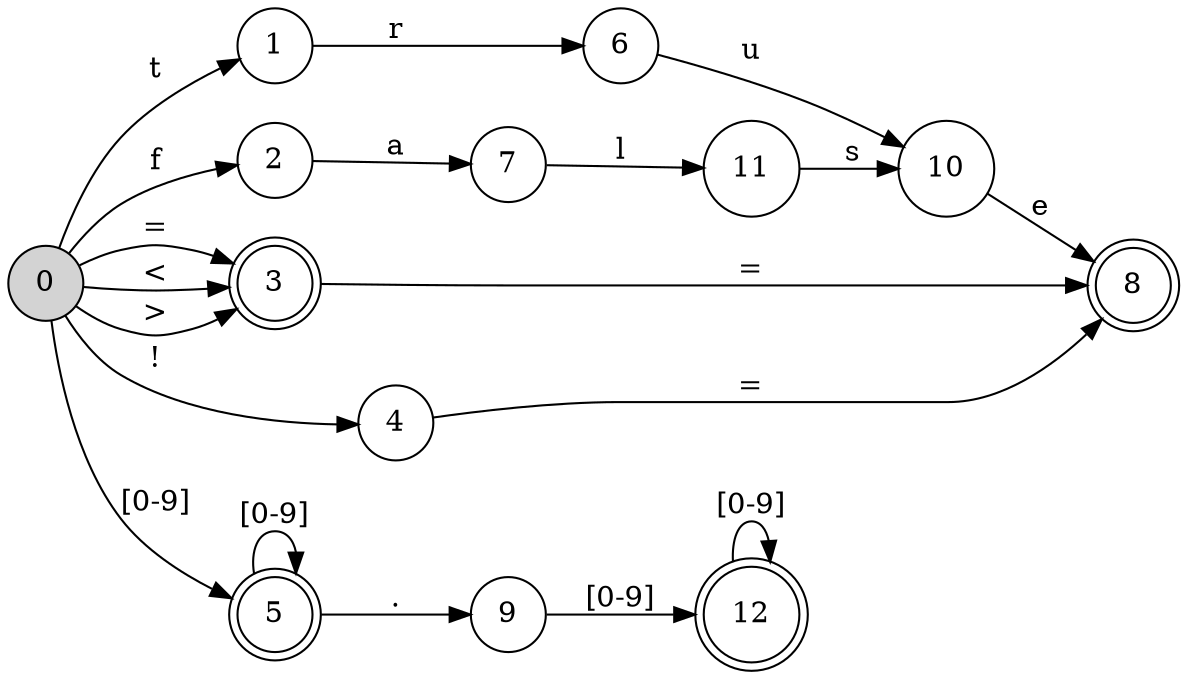 digraph { 
    rankdir=LR; size="8,5" 
    node [shape=circle] 
    0 -> 1 [label="t"]; 
    0 -> 2 [label="f"]; 
    0 -> 3 [label="="]; 
    0 -> 4 [label="!"]; 
    0 -> 3 [label="<"]; 
    0 -> 3 [label=">"]; 
    0 -> 5 [label="[0-9]"]; 
    1 -> 6 [label="r"]; 
    2 -> 7 [label="a"]; 
    3 -> 8 [label="="]; 
    4 -> 8 [label="="]; 
    5 -> 5 [label="[0-9]"]; 
    5 -> 9 [label="."]; 
    6 -> 10 [label="u"]; 
    7 -> 11 [label="l"]; 
    8;
    9 -> 12 [label="[0-9]"];
    10 -> 8 [label="e"]; 
    11 -> 10 [label="s"]; 
    12 -> 12 [label="[0-9]"];
    3,5,8,12 [shape = doublecircle]
    0 [style = filled, fillcolor = lightgrey]
}

